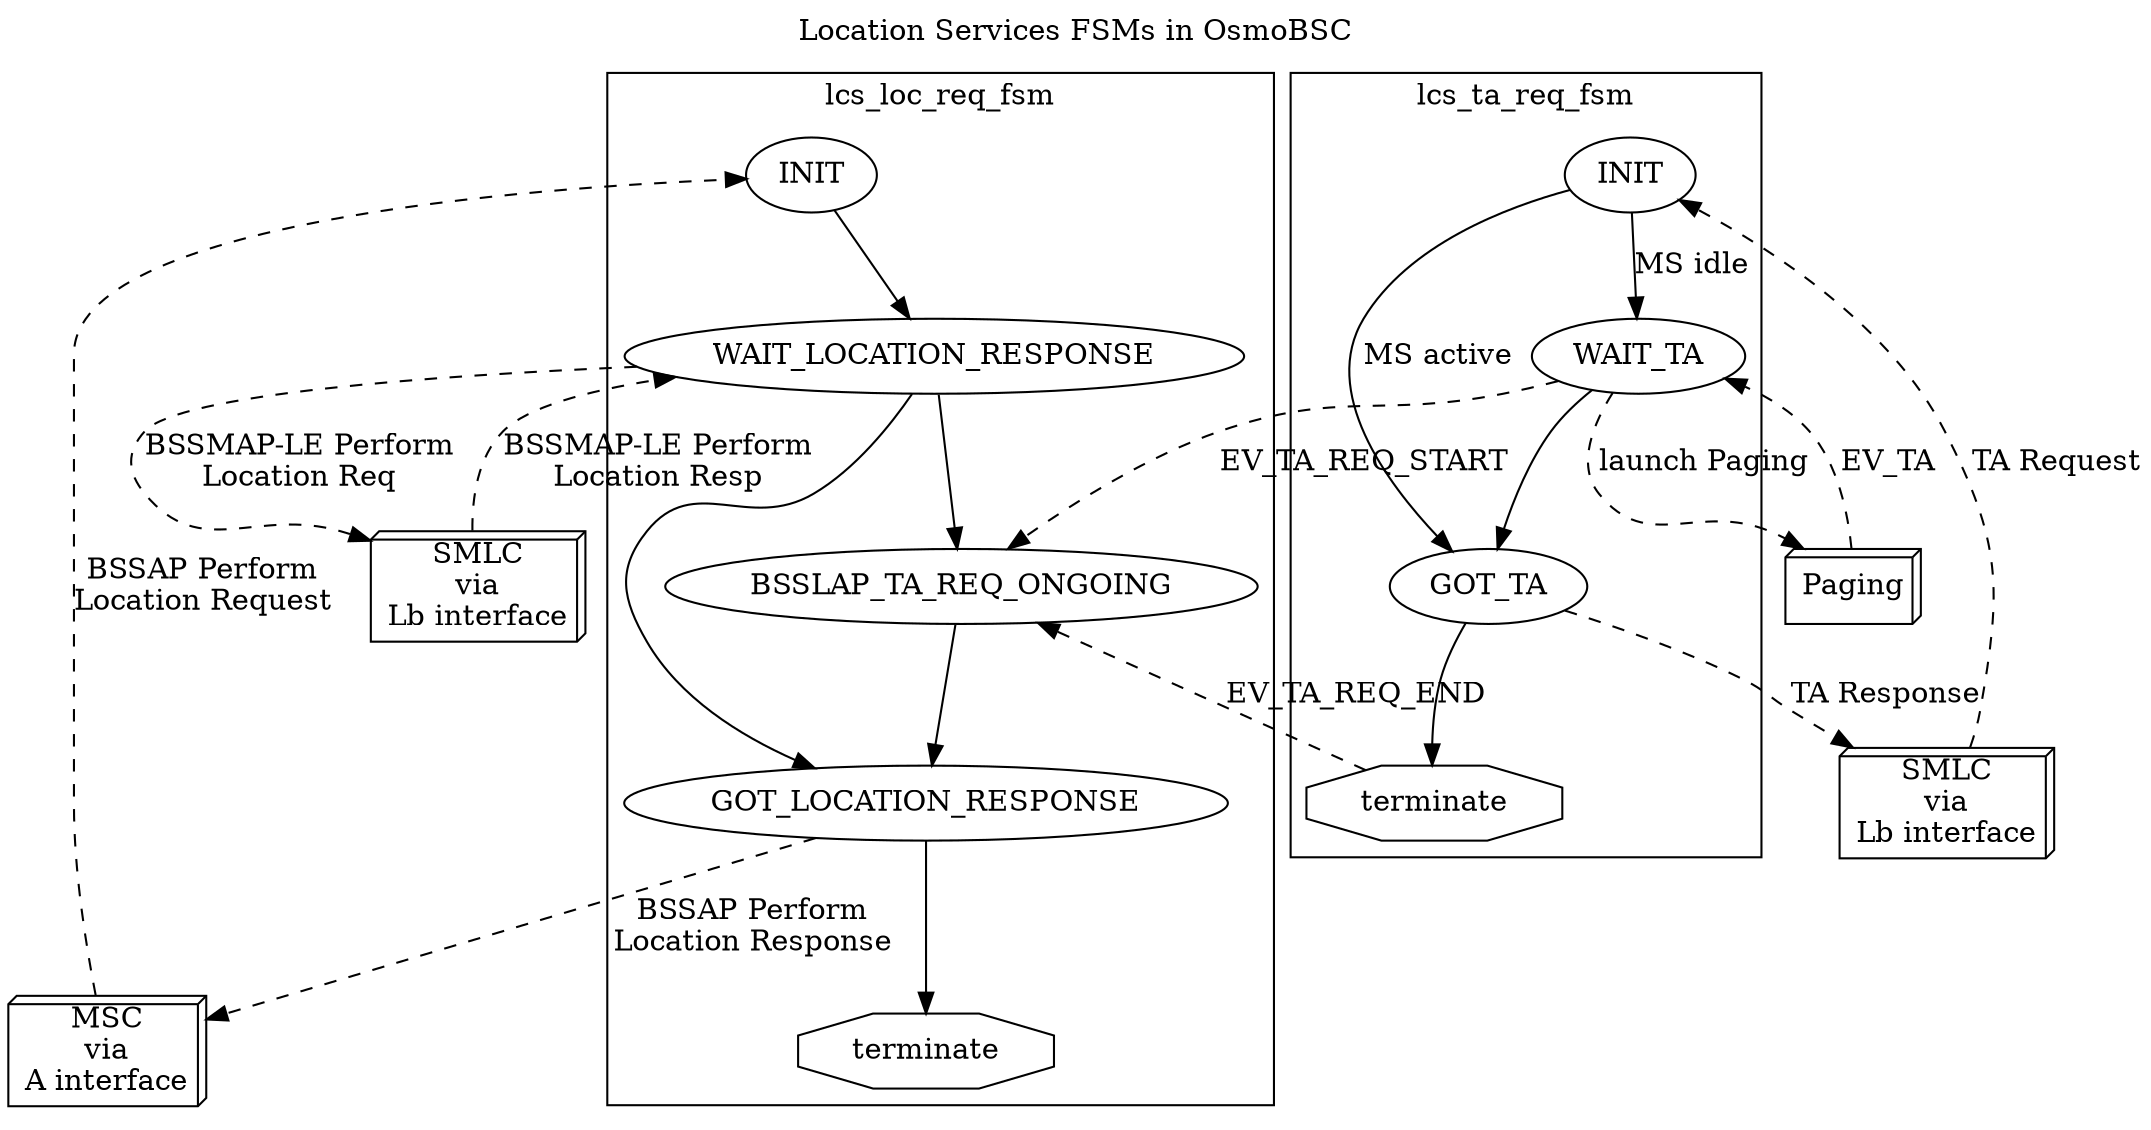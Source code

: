 digraph G {
rankdir=TB
labelloc=t; label="Location Services FSMs in OsmoBSC"

	MSC [label="MSC\nvia\nA interface",shape=box3d]
	SMLC [label="SMLC\nvia\nLb interface",shape=box3d]
	SMLC2 [label="SMLC\nvia\nLb interface",shape=box3d]
	Paging [shape=box3d]

	subgraph cluster_LCS_LOC_REQ_FSM {
		label="lcs_loc_req_fsm"
		INIT -> WAIT_LOCATION_RESPONSE
		WAIT_LOCATION_RESPONSE -> BSSLAP_TA_REQ_ONGOING -> GOT_LOCATION_RESPONSE -> terminate
		WAIT_LOCATION_RESPONSE -> GOT_LOCATION_RESPONSE
		terminate [shape=octagon]
	}

	MSC -> INIT [label="BSSAP Perform\nLocation Request",style=dashed]
	WAIT_LOCATION_RESPONSE -> SMLC [label="BSSMAP-LE Perform\nLocation Req",style=dashed]
	SMLC -> WAIT_LOCATION_RESPONSE [label="BSSMAP-LE Perform\nLocation Resp",style=dashed]
	GOT_LOCATION_RESPONSE -> MSC [label="BSSAP Perform\nLocation Response",style=dashed]

	subgraph cluster_LCS_TA_REQ_FSM {
		label="lcs_ta_req_fsm"
		INIT2 [label="INIT"]
		INIT2 -> WAIT_TA [label="MS idle"]
		WAIT_TA -> GOT_TA
		INIT2 -> GOT_TA [label="MS active"]
		GOT_TA -> terminate2
		terminate2 [label="terminate",shape=octagon]
	}

	SMLC2 -> INIT2 [label="TA Request",style=dashed]
	WAIT_TA -> Paging [label="launch Paging",style=dashed]
	Paging -> WAIT_TA [label="EV_TA",style=dashed]
	GOT_TA -> SMLC2 [label="TA Response",style=dashed]

	WAIT_TA -> BSSLAP_TA_REQ_ONGOING [label="EV_TA_REQ_START",style=dashed]
	terminate2 -> BSSLAP_TA_REQ_ONGOING [label="EV_TA_REQ_END",style=dashed,constraint=false]
}
